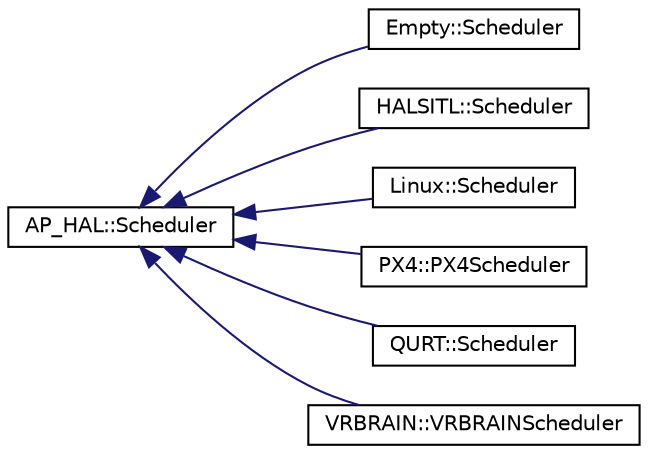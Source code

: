 digraph "Graphical Class Hierarchy"
{
 // INTERACTIVE_SVG=YES
  edge [fontname="Helvetica",fontsize="10",labelfontname="Helvetica",labelfontsize="10"];
  node [fontname="Helvetica",fontsize="10",shape=record];
  rankdir="LR";
  Node1 [label="AP_HAL::Scheduler",height=0.2,width=0.4,color="black", fillcolor="white", style="filled",URL="$classAP__HAL_1_1Scheduler.html"];
  Node1 -> Node2 [dir="back",color="midnightblue",fontsize="10",style="solid",fontname="Helvetica"];
  Node2 [label="Empty::Scheduler",height=0.2,width=0.4,color="black", fillcolor="white", style="filled",URL="$classEmpty_1_1Scheduler.html"];
  Node1 -> Node3 [dir="back",color="midnightblue",fontsize="10",style="solid",fontname="Helvetica"];
  Node3 [label="HALSITL::Scheduler",height=0.2,width=0.4,color="black", fillcolor="white", style="filled",URL="$classHALSITL_1_1Scheduler.html"];
  Node1 -> Node4 [dir="back",color="midnightblue",fontsize="10",style="solid",fontname="Helvetica"];
  Node4 [label="Linux::Scheduler",height=0.2,width=0.4,color="black", fillcolor="white", style="filled",URL="$classLinux_1_1Scheduler.html"];
  Node1 -> Node5 [dir="back",color="midnightblue",fontsize="10",style="solid",fontname="Helvetica"];
  Node5 [label="PX4::PX4Scheduler",height=0.2,width=0.4,color="black", fillcolor="white", style="filled",URL="$classPX4_1_1PX4Scheduler.html"];
  Node1 -> Node6 [dir="back",color="midnightblue",fontsize="10",style="solid",fontname="Helvetica"];
  Node6 [label="QURT::Scheduler",height=0.2,width=0.4,color="black", fillcolor="white", style="filled",URL="$classQURT_1_1Scheduler.html"];
  Node1 -> Node7 [dir="back",color="midnightblue",fontsize="10",style="solid",fontname="Helvetica"];
  Node7 [label="VRBRAIN::VRBRAINScheduler",height=0.2,width=0.4,color="black", fillcolor="white", style="filled",URL="$classVRBRAIN_1_1VRBRAINScheduler.html"];
}
